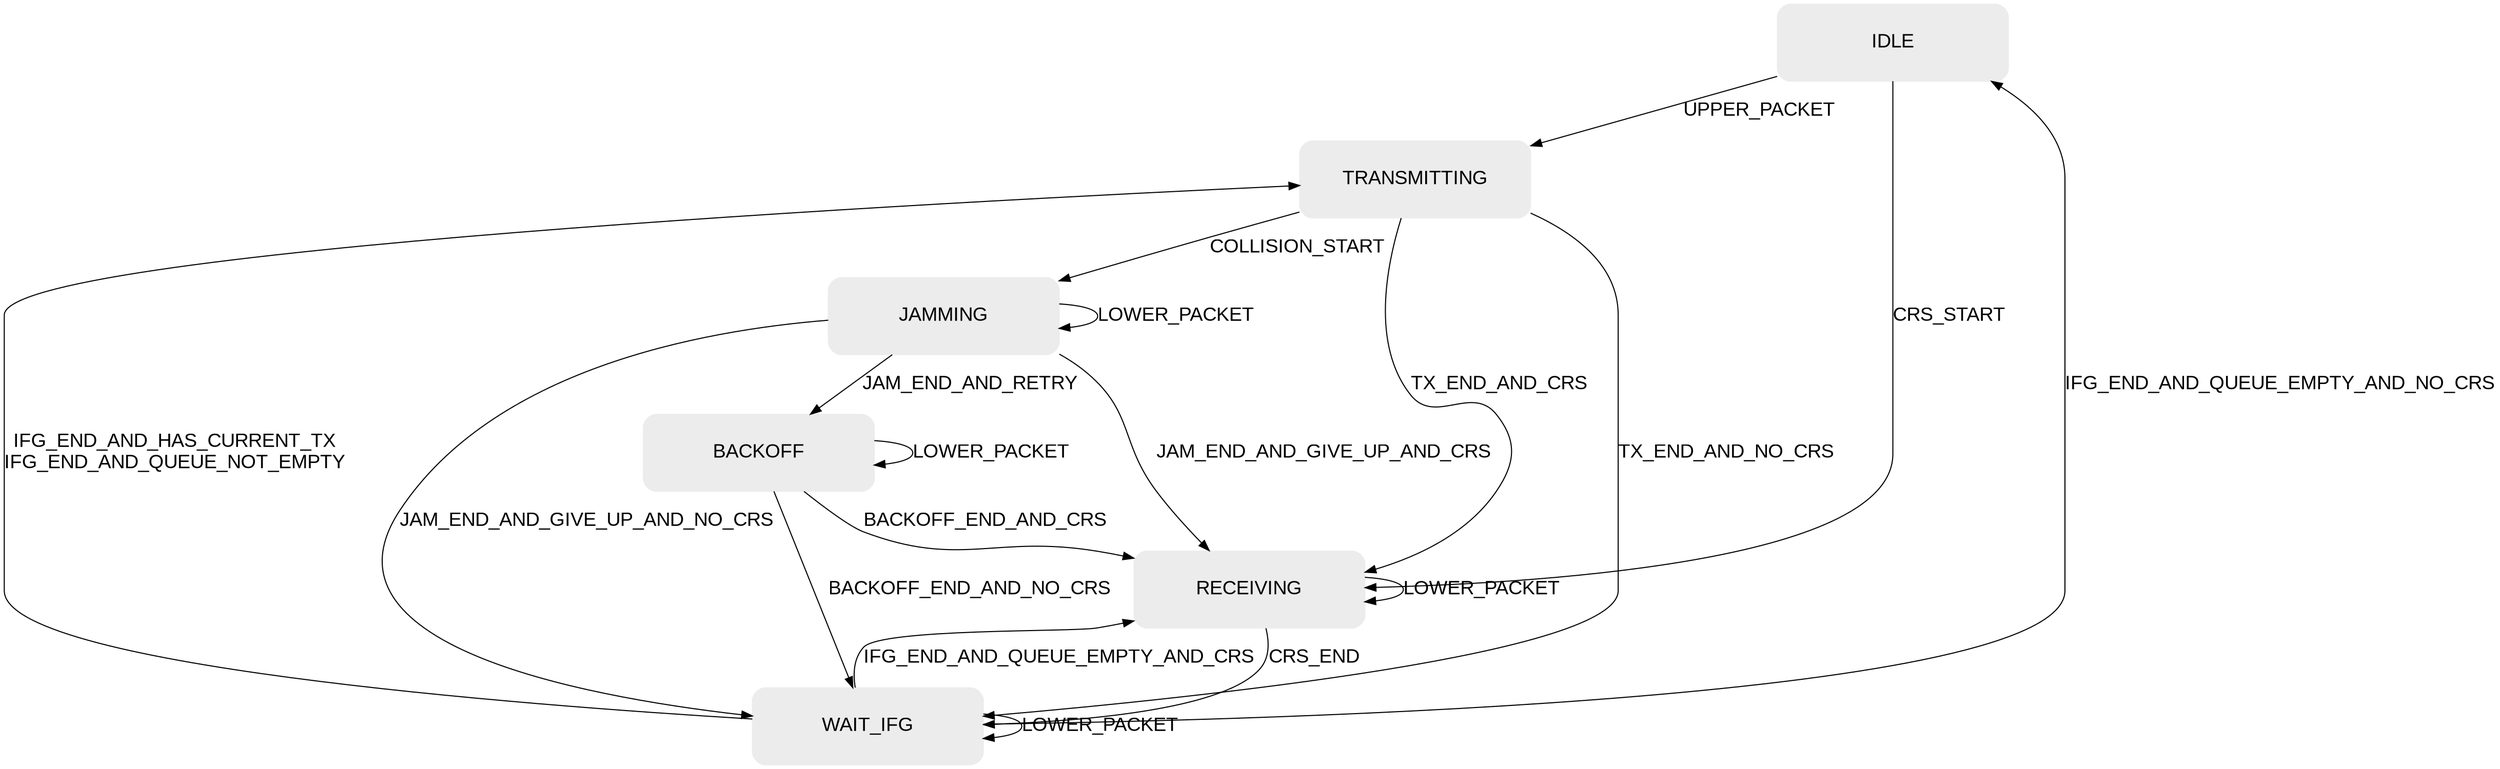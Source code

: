 digraph EthernetCsmaMac {
    nodesep = 0.5;
    ranksep = 0.5;
    node [shape=box, style="rounded,filled", color="#ECECEC", fontname="Arial", fontsize=18, margin=0.15, height=1, width=3];
    edge [fontname="Arial", fontsize=18];

    IDLE;
    TRANSMITTING;
    RECEIVING;
    WAIT_IFG;
    JAMMING;
    BACKOFF;

    IDLE -> TRANSMITTING [label="UPPER_PACKET"];
    IDLE -> RECEIVING [label="CRS_START"];
    WAIT_IFG -> TRANSMITTING [label="IFG_END_AND_HAS_CURRENT_TX\nIFG_END_AND_QUEUE_NOT_EMPTY"];
    WAIT_IFG -> RECEIVING [label="IFG_END_AND_QUEUE_EMPTY_AND_CRS"];
    WAIT_IFG -> IDLE [label="IFG_END_AND_QUEUE_EMPTY_AND_NO_CRS"];
    WAIT_IFG -> WAIT_IFG [label="LOWER_PACKET"];
    TRANSMITTING -> WAIT_IFG [label="TX_END_AND_NO_CRS"];
    TRANSMITTING -> RECEIVING [label="TX_END_AND_CRS"];
    TRANSMITTING -> JAMMING [label="COLLISION_START"];
    JAMMING -> BACKOFF [label="JAM_END_AND_RETRY"];
    JAMMING -> WAIT_IFG [label="JAM_END_AND_GIVE_UP_AND_NO_CRS"];
    JAMMING -> RECEIVING [label="JAM_END_AND_GIVE_UP_AND_CRS"];
    JAMMING -> JAMMING [label="LOWER_PACKET"];
    BACKOFF -> WAIT_IFG [label="BACKOFF_END_AND_NO_CRS"];
    BACKOFF -> RECEIVING [label="BACKOFF_END_AND_CRS"];
    BACKOFF -> BACKOFF [label="LOWER_PACKET"];
    RECEIVING -> RECEIVING [label="LOWER_PACKET"];
    RECEIVING -> WAIT_IFG [label="CRS_END"];
}
